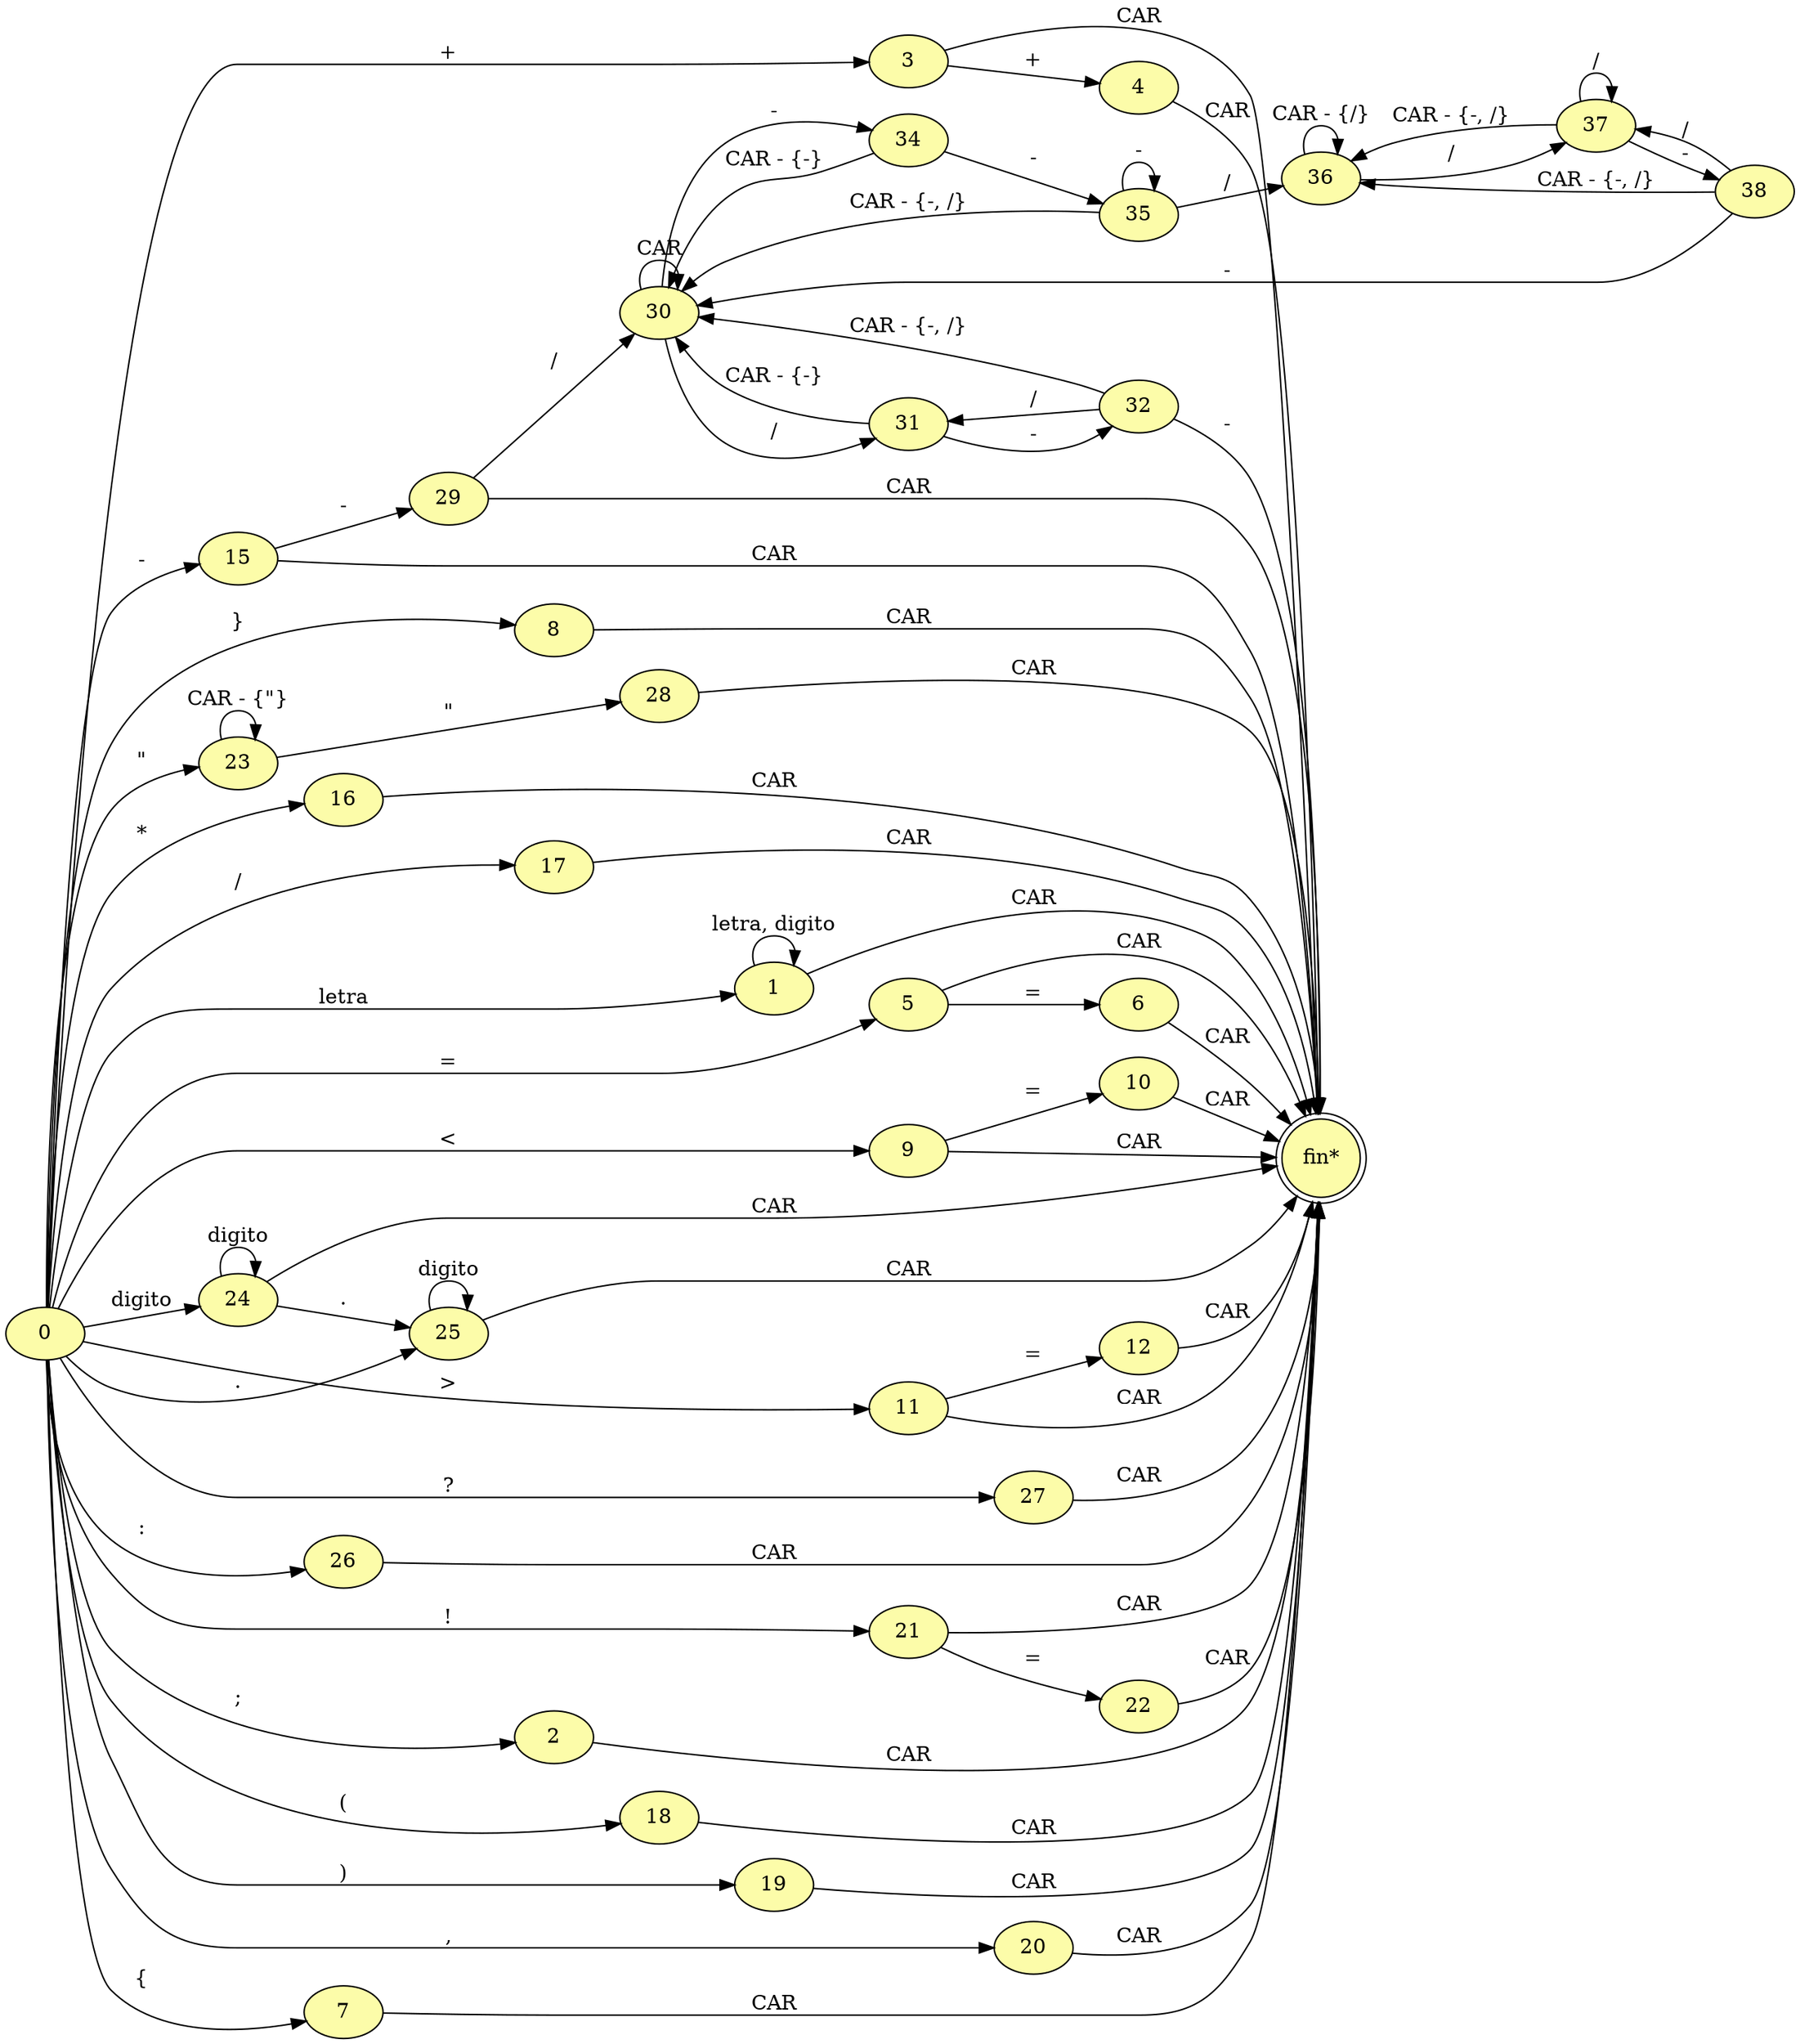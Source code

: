 digraph {
    // para generar grafico en svg
    // dot -Tsvg -o doc/automata.svg doc/automata.gv

    rankdir=LR;
    node [fillcolor="#FCFCA9", style=filled];
    fin [label="fin*", shape=doublecircle];

    0->3  [label="+"];
    0->15 [label="-"];
    0->16 [label="*"];
    0->17 [label="/"];
    0->1 [label="letra"];
    0->24 [label="digito"];
    0->5 [label="="];
    0->9 [label="<"];
    0->11 [label=">"];
    0->27 [label="?"]; 
    0->26 [label=":"];
    0->21 [label="!"];
    0->23 [label="\""];
    0->25 [label="."];
    0->2 [label=";"];
    0->18 [label="("];
    0->19 [label=")"];
    0->20 [label=","];
    //0->0 [label="tab, espacio, enter"];
    0->7 [label="{"];
    0->8 [label="}"];
    
    1->1 [label="letra, digito"];
    1->fin [label="CAR"];

    2->fin [label="CAR"];

    3->4 [label="+"];
    3->fin [label="CAR"];

    4->fin [label="CAR"];

    5->6 [label="="];
    5->fin [label="CAR"];

    6->fin [label="CAR"];
    7->fin [label="CAR"];
    8->fin [label="CAR"];

    9->10 [label="="];
    9->fin [label="CAR"];

    10->fin [label="CAR"];

    11->12 [label="="];
    11->fin [label="CAR"];

    12->fin [label="CAR"];

    //13->14 [label="-"];
    //13->fin [label="CAR"];

    //14->14 [label="CAR - {-}"];
    //14->15 [label="-"];

    15->29 [label="-"];
    15->fin [label="CAR"];

    16->fin [label="CAR"];
    17->fin [label="CAR"];
    18->fin [label="CAR"];
    19->fin [label="CAR"];
    20->fin [label="CAR"];

    21->22 [label="="];
    21->fin [label="CAR"];

    22->fin [label="CAR"];

    23->23 [label="CAR - {\"}"];
    23->28 [label="\""];

    24->24 [label="digito"];
    24->25 [label="."];
    24->fin [label="CAR"];
    
    25->25 [label="digito"];
    25->fin [label="CAR"];

    26->fin [label="CAR"];
    27->fin [label="CAR"];
    28->fin [label="CAR"];

    29->30 [label="/"];
    29->fin [label="CAR"];

    30->30 [label="CAR"];
    30->31 [label="/"];
    30->34 [label="-"];

    31->30 [label="CAR - {-}"];
    31->32 [label="-"];

    32->30 [label="CAR - {-, /}"];
    32->31 [label="/"];
    32->fin [label="-"];
    //32->0 [label="-"];
    
    34->30 [label="CAR - {-}"];
    34->35 [label="-"];

    35->30 [label="CAR - {-, /}"];
    35->35 [label="-"];
    35->36 [label="/"];

    36->36 [label="CAR - {/}"];
    36->37 [label="/"];

    37->36 [label="CAR - {-, /}"];
    37->37 [label="/"];
    37->38 [label="-"];
    
    38->36 [label="CAR - {-, /}"];
    38->37 [label="/"];
    38->30 [label="-"];
}
